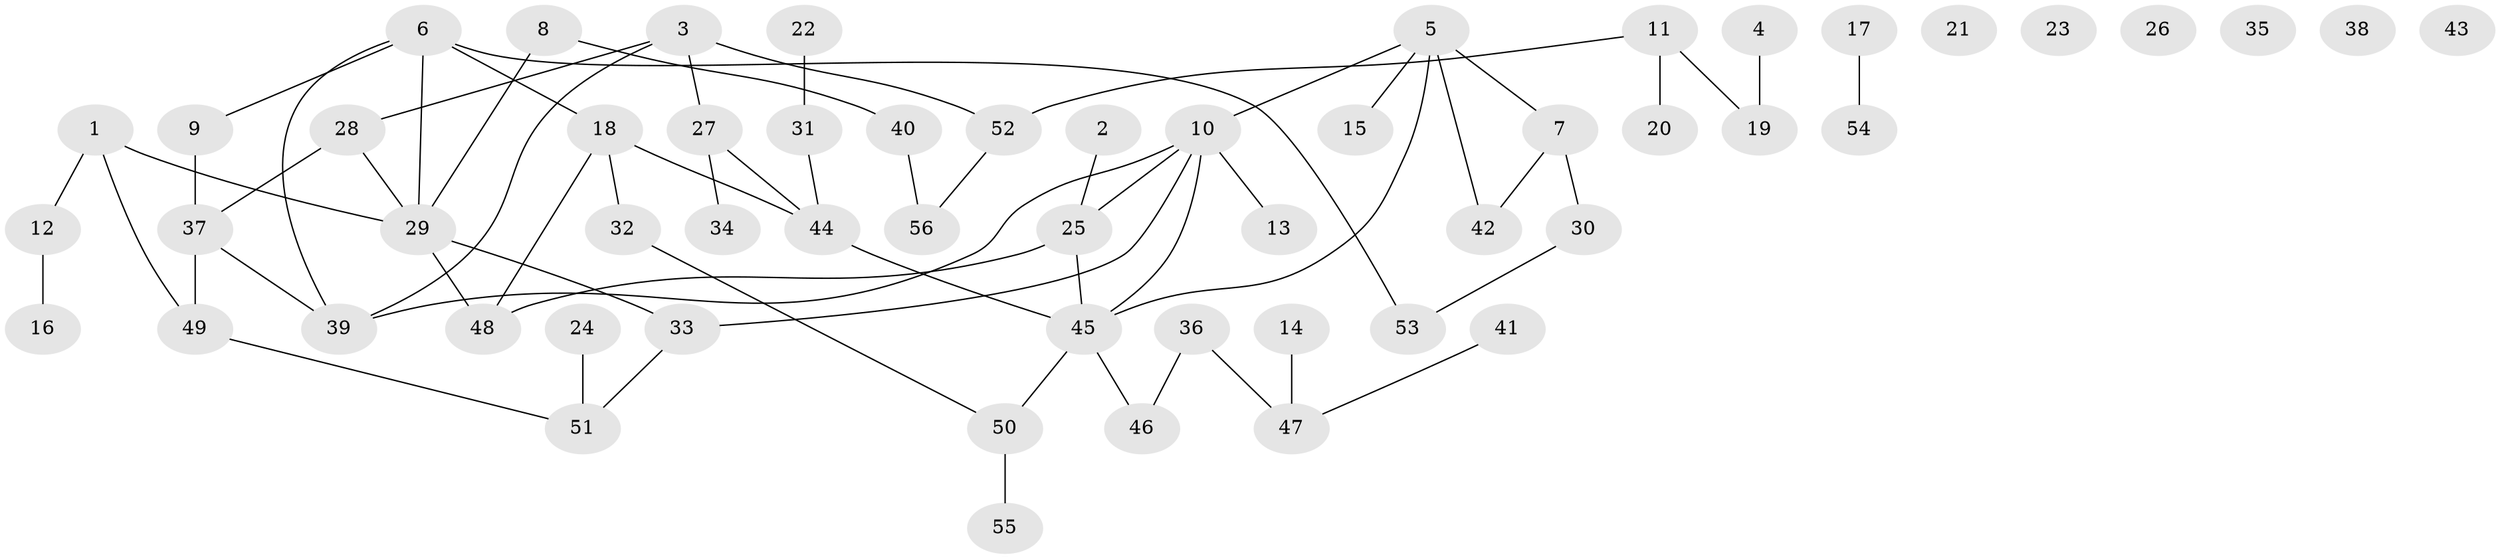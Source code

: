 // Generated by graph-tools (version 1.1) at 2025/49/03/09/25 03:49:09]
// undirected, 56 vertices, 64 edges
graph export_dot {
graph [start="1"]
  node [color=gray90,style=filled];
  1;
  2;
  3;
  4;
  5;
  6;
  7;
  8;
  9;
  10;
  11;
  12;
  13;
  14;
  15;
  16;
  17;
  18;
  19;
  20;
  21;
  22;
  23;
  24;
  25;
  26;
  27;
  28;
  29;
  30;
  31;
  32;
  33;
  34;
  35;
  36;
  37;
  38;
  39;
  40;
  41;
  42;
  43;
  44;
  45;
  46;
  47;
  48;
  49;
  50;
  51;
  52;
  53;
  54;
  55;
  56;
  1 -- 12;
  1 -- 29;
  1 -- 49;
  2 -- 25;
  3 -- 27;
  3 -- 28;
  3 -- 39;
  3 -- 52;
  4 -- 19;
  5 -- 7;
  5 -- 10;
  5 -- 15;
  5 -- 42;
  5 -- 45;
  6 -- 9;
  6 -- 18;
  6 -- 29;
  6 -- 39;
  6 -- 53;
  7 -- 30;
  7 -- 42;
  8 -- 29;
  8 -- 40;
  9 -- 37;
  10 -- 13;
  10 -- 25;
  10 -- 33;
  10 -- 39;
  10 -- 45;
  11 -- 19;
  11 -- 20;
  11 -- 52;
  12 -- 16;
  14 -- 47;
  17 -- 54;
  18 -- 32;
  18 -- 44;
  18 -- 48;
  22 -- 31;
  24 -- 51;
  25 -- 45;
  25 -- 48;
  27 -- 34;
  27 -- 44;
  28 -- 29;
  28 -- 37;
  29 -- 33;
  29 -- 48;
  30 -- 53;
  31 -- 44;
  32 -- 50;
  33 -- 51;
  36 -- 46;
  36 -- 47;
  37 -- 39;
  37 -- 49;
  40 -- 56;
  41 -- 47;
  44 -- 45;
  45 -- 46;
  45 -- 50;
  49 -- 51;
  50 -- 55;
  52 -- 56;
}
